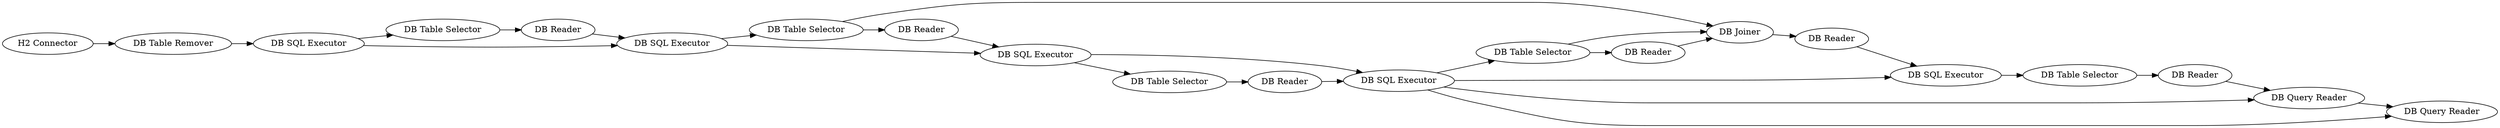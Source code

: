 digraph {
	2 [label="H2 Connector"]
	3 [label="DB SQL Executor"]
	68 [label="DB Table Remover"]
	73 [label="DB Table Selector"]
	74 [label="DB Reader"]
	1859 [label="DB SQL Executor"]
	1860 [label="DB Table Selector"]
	1861 [label="DB Reader"]
	1862 [label="DB SQL Executor"]
	1863 [label="DB Table Selector"]
	1864 [label="DB Reader"]
	1865 [label="DB SQL Executor"]
	1866 [label="DB Table Selector"]
	1867 [label="DB Reader"]
	1869 [label="DB Query Reader"]
	1870 [label="DB Query Reader"]
	1871 [label="DB SQL Executor"]
	1872 [label="DB Table Selector"]
	1873 [label="DB Reader"]
	1874 [label="DB Joiner"]
	1875 [label="DB Reader"]
	2 -> 68
	3 -> 1859
	3 -> 73
	68 -> 3
	73 -> 74
	74 -> 1859
	1859 -> 1862
	1859 -> 1860
	1860 -> 1861
	1860 -> 1874
	1861 -> 1862
	1862 -> 1863
	1862 -> 1865
	1863 -> 1864
	1864 -> 1865
	1865 -> 1866
	1865 -> 1870
	1865 -> 1869
	1865 -> 1871
	1866 -> 1867
	1866 -> 1874
	1867 -> 1874
	1869 -> 1870
	1871 -> 1872
	1872 -> 1873
	1873 -> 1869
	1874 -> 1875
	1875 -> 1871
	rankdir=LR
}
